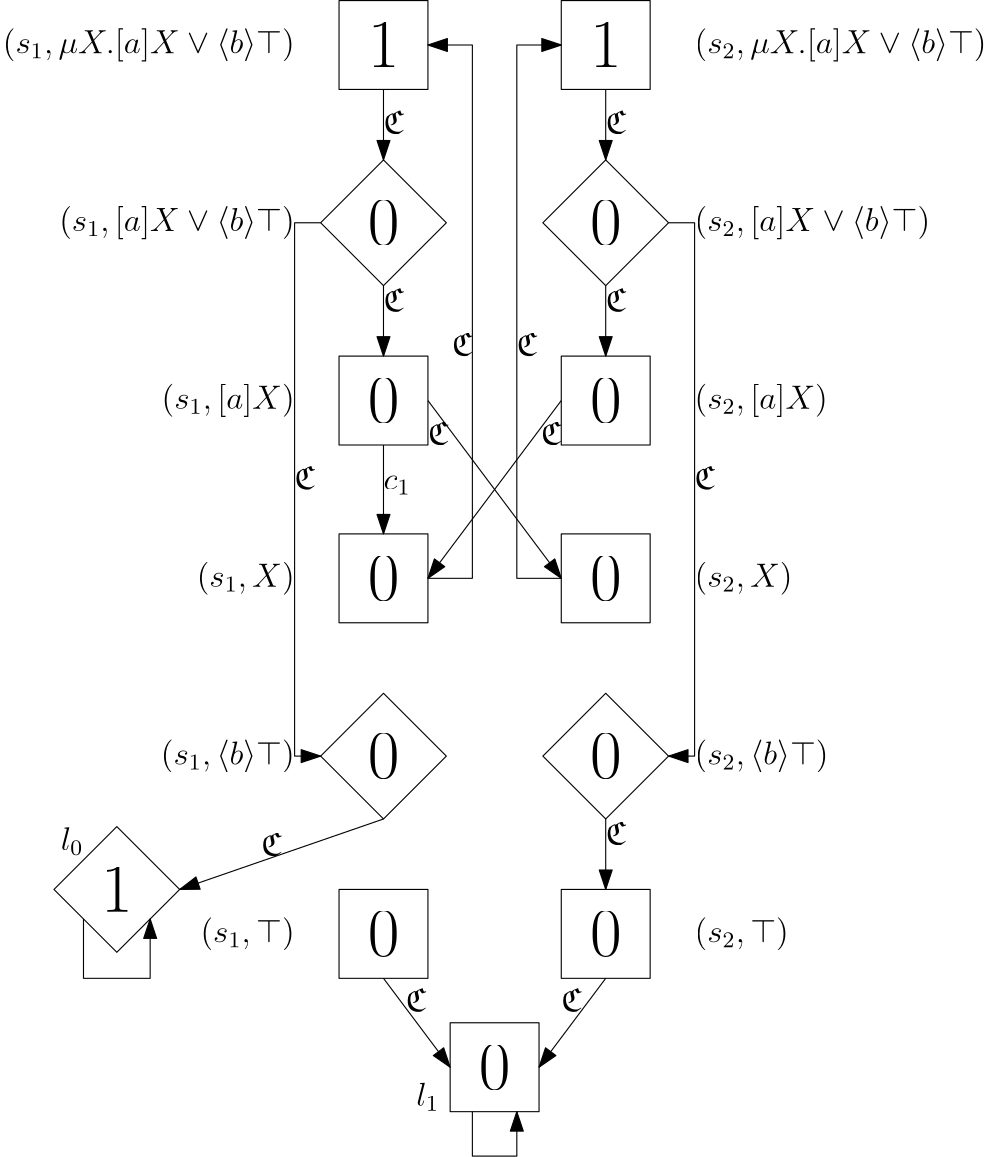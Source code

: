 <?xml version="1.0"?>
<!DOCTYPE ipe SYSTEM "ipe.dtd">
<ipe version="70206" creator="Ipe 7.2.7">
<info created="D:20190513152140" modified="D:20190514170819"/>
<preamble>\usepackage{amsfonts}</preamble>
<ipestyle name="basic">
<symbol name="arrow/arc(spx)">
<path stroke="sym-stroke" fill="sym-stroke" pen="sym-pen">
0 0 m
-1 0.333 l
-1 -0.333 l
h
</path>
</symbol>
<symbol name="arrow/farc(spx)">
<path stroke="sym-stroke" fill="white" pen="sym-pen">
0 0 m
-1 0.333 l
-1 -0.333 l
h
</path>
</symbol>
<symbol name="arrow/ptarc(spx)">
<path stroke="sym-stroke" fill="sym-stroke" pen="sym-pen">
0 0 m
-1 0.333 l
-0.8 0 l
-1 -0.333 l
h
</path>
</symbol>
<symbol name="arrow/fptarc(spx)">
<path stroke="sym-stroke" fill="white" pen="sym-pen">
0 0 m
-1 0.333 l
-0.8 0 l
-1 -0.333 l
h
</path>
</symbol>
<symbol name="mark/circle(sx)" transformations="translations">
<path fill="sym-stroke">
0.6 0 0 0.6 0 0 e
0.4 0 0 0.4 0 0 e
</path>
</symbol>
<symbol name="mark/disk(sx)" transformations="translations">
<path fill="sym-stroke">
0.6 0 0 0.6 0 0 e
</path>
</symbol>
<symbol name="mark/fdisk(sfx)" transformations="translations">
<group>
<path fill="sym-fill">
0.5 0 0 0.5 0 0 e
</path>
<path fill="sym-stroke" fillrule="eofill">
0.6 0 0 0.6 0 0 e
0.4 0 0 0.4 0 0 e
</path>
</group>
</symbol>
<symbol name="mark/box(sx)" transformations="translations">
<path fill="sym-stroke" fillrule="eofill">
-0.6 -0.6 m
0.6 -0.6 l
0.6 0.6 l
-0.6 0.6 l
h
-0.4 -0.4 m
0.4 -0.4 l
0.4 0.4 l
-0.4 0.4 l
h
</path>
</symbol>
<symbol name="mark/square(sx)" transformations="translations">
<path fill="sym-stroke">
-0.6 -0.6 m
0.6 -0.6 l
0.6 0.6 l
-0.6 0.6 l
h
</path>
</symbol>
<symbol name="mark/fsquare(sfx)" transformations="translations">
<group>
<path fill="sym-fill">
-0.5 -0.5 m
0.5 -0.5 l
0.5 0.5 l
-0.5 0.5 l
h
</path>
<path fill="sym-stroke" fillrule="eofill">
-0.6 -0.6 m
0.6 -0.6 l
0.6 0.6 l
-0.6 0.6 l
h
-0.4 -0.4 m
0.4 -0.4 l
0.4 0.4 l
-0.4 0.4 l
h
</path>
</group>
</symbol>
<symbol name="mark/cross(sx)" transformations="translations">
<group>
<path fill="sym-stroke">
-0.43 -0.57 m
0.57 0.43 l
0.43 0.57 l
-0.57 -0.43 l
h
</path>
<path fill="sym-stroke">
-0.43 0.57 m
0.57 -0.43 l
0.43 -0.57 l
-0.57 0.43 l
h
</path>
</group>
</symbol>
<symbol name="arrow/fnormal(spx)">
<path stroke="sym-stroke" fill="white" pen="sym-pen">
0 0 m
-1 0.333 l
-1 -0.333 l
h
</path>
</symbol>
<symbol name="arrow/pointed(spx)">
<path stroke="sym-stroke" fill="sym-stroke" pen="sym-pen">
0 0 m
-1 0.333 l
-0.8 0 l
-1 -0.333 l
h
</path>
</symbol>
<symbol name="arrow/fpointed(spx)">
<path stroke="sym-stroke" fill="white" pen="sym-pen">
0 0 m
-1 0.333 l
-0.8 0 l
-1 -0.333 l
h
</path>
</symbol>
<symbol name="arrow/linear(spx)">
<path stroke="sym-stroke" pen="sym-pen">
-1 0.333 m
0 0 l
-1 -0.333 l
</path>
</symbol>
<symbol name="arrow/fdouble(spx)">
<path stroke="sym-stroke" fill="white" pen="sym-pen">
0 0 m
-1 0.333 l
-1 -0.333 l
h
-1 0 m
-2 0.333 l
-2 -0.333 l
h
</path>
</symbol>
<symbol name="arrow/double(spx)">
<path stroke="sym-stroke" fill="sym-stroke" pen="sym-pen">
0 0 m
-1 0.333 l
-1 -0.333 l
h
-1 0 m
-2 0.333 l
-2 -0.333 l
h
</path>
</symbol>
<pen name="heavier" value="0.8"/>
<pen name="fat" value="1.2"/>
<pen name="ultrafat" value="2"/>
<symbolsize name="large" value="5"/>
<symbolsize name="small" value="2"/>
<symbolsize name="tiny" value="1.1"/>
<arrowsize name="large" value="10"/>
<arrowsize name="small" value="5"/>
<arrowsize name="tiny" value="3"/>
<color name="red" value="1 0 0"/>
<color name="green" value="0 1 0"/>
<color name="blue" value="0 0 1"/>
<color name="yellow" value="1 1 0"/>
<color name="orange" value="1 0.647 0"/>
<color name="gold" value="1 0.843 0"/>
<color name="purple" value="0.627 0.125 0.941"/>
<color name="gray" value="0.745"/>
<color name="brown" value="0.647 0.165 0.165"/>
<color name="navy" value="0 0 0.502"/>
<color name="pink" value="1 0.753 0.796"/>
<color name="seagreen" value="0.18 0.545 0.341"/>
<color name="turquoise" value="0.251 0.878 0.816"/>
<color name="violet" value="0.933 0.51 0.933"/>
<color name="darkblue" value="0 0 0.545"/>
<color name="darkcyan" value="0 0.545 0.545"/>
<color name="darkgray" value="0.663"/>
<color name="darkgreen" value="0 0.392 0"/>
<color name="darkmagenta" value="0.545 0 0.545"/>
<color name="darkorange" value="1 0.549 0"/>
<color name="darkred" value="0.545 0 0"/>
<color name="lightblue" value="0.678 0.847 0.902"/>
<color name="lightcyan" value="0.878 1 1"/>
<color name="lightgray" value="0.827"/>
<color name="lightgreen" value="0.565 0.933 0.565"/>
<color name="lightyellow" value="1 1 0.878"/>
<dashstyle name="dashed" value="[4] 0"/>
<dashstyle name="dotted" value="[1 3] 0"/>
<dashstyle name="dash dotted" value="[4 2 1 2] 0"/>
<dashstyle name="dash dot dotted" value="[4 2 1 2 1 2] 0"/>
<textsize name="large" value="\large"/>
<textsize name="Large" value="\Large"/>
<textsize name="LARGE" value="\LARGE"/>
<textsize name="huge" value="\huge"/>
<textsize name="Huge" value="\Huge"/>
<textsize name="small" value="\small"/>
<textsize name="footnote" value="\footnotesize"/>
<textsize name="tiny" value="\tiny"/>
<textstyle name="center" begin="\begin{center}" end="\end{center}"/>
<textstyle name="itemize" begin="\begin{itemize}" end="\end{itemize}"/>
<textstyle name="item" begin="\begin{itemize}\item{}" end="\end{itemize}"/>
<gridsize name="4 pts" value="4"/>
<gridsize name="8 pts (~3 mm)" value="8"/>
<gridsize name="16 pts (~6 mm)" value="16"/>
<gridsize name="32 pts (~12 mm)" value="32"/>
<gridsize name="10 pts (~3.5 mm)" value="10"/>
<gridsize name="20 pts (~7 mm)" value="20"/>
<gridsize name="14 pts (~5 mm)" value="14"/>
<gridsize name="28 pts (~10 mm)" value="28"/>
<gridsize name="56 pts (~20 mm)" value="56"/>
<anglesize name="90 deg" value="90"/>
<anglesize name="60 deg" value="60"/>
<anglesize name="45 deg" value="45"/>
<anglesize name="30 deg" value="30"/>
<anglesize name="22.5 deg" value="22.5"/>
<opacity name="10%" value="0.1"/>
<opacity name="30%" value="0.3"/>
<opacity name="50%" value="0.5"/>
<opacity name="75%" value="0.75"/>
<tiling name="falling" angle="-60" step="4" width="1"/>
<tiling name="rising" angle="30" step="4" width="1"/>
</ipestyle>
<page>
<layer name="alpha"/>
<view layers="alpha" active="alpha"/>
<path layer="alpha" matrix="1 0 0 1 64 0" stroke="black">
64 800 m
64 768 l
96 768 l
96 800 l
h
</path>
<text matrix="1 0 0 1 64 0" transformations="translations" pos="80 784" stroke="black" type="label" width="11.368" height="15.978" depth="0" halign="center" valign="center" size="Huge">1</text>
<path matrix="0.707107 -0.707107 0.707107 0.707107 -466.94 222.197" stroke="black">
64 800 m
64 768 l
96 768 l
96 800 l
h
</path>
<text matrix="1 0 0 1 64 0" transformations="translations" pos="80 720" stroke="black" type="label" width="11.368" height="15.978" depth="0" halign="center" valign="center" size="Huge">0</text>
<text matrix="1 0 0 1 48 -16" transformations="translations" pos="64 800" stroke="black" type="label" width="105.055" height="8.965" depth="2.99" halign="right" valign="center" size="large" style="math">(s_1, \mu X.[a]X \vee \langle b \rangle \top)</text>
<text matrix="1 0 0 1 48 -80" transformations="translations" pos="64 800" stroke="black" type="label" width="84.756" height="8.965" depth="2.99" halign="right" valign="center" size="large" style="math">(s_1, [a]X \vee \langle b \rangle \top)</text>
<path matrix="1 0 0 1 64 -128" stroke="black">
64 800 m
64 768 l
96 768 l
96 800 l
h
</path>
<text matrix="1 0 0 1 64 -128" transformations="translations" pos="80 784" stroke="black" type="label" width="11.368" height="15.978" depth="0" halign="center" valign="center" size="Huge">0</text>
<text matrix="1 0 0 1 48 -144" transformations="translations" pos="64 800" stroke="black" type="label" width="47.898" height="8.965" depth="2.99" halign="right" valign="center" size="large" style="math">(s_1, [a]X)</text>
<path matrix="1 0 0 1 64 -192" stroke="black">
64 800 m
64 768 l
96 768 l
96 800 l
h
</path>
<text matrix="1 0 0 1 64 -192" transformations="translations" pos="80 784" stroke="black" type="label" width="11.368" height="15.978" depth="0" halign="center" valign="center" size="Huge">0</text>
<text matrix="1 0 0 1 48 -208" transformations="translations" pos="64 800" stroke="black" type="label" width="35.25" height="8.965" depth="2.99" halign="right" valign="center" size="large" style="math">(s_1, X)</text>
<path matrix="0.707107 -0.707107 0.707107 0.707107 -466.94 30.197" stroke="black">
64 800 m
64 768 l
96 768 l
96 800 l
h
</path>
<text matrix="1 0 0 1 64 -192" transformations="translations" pos="80 720" stroke="black" type="label" width="11.368" height="15.978" depth="0" halign="center" valign="center" size="Huge">0</text>
<text matrix="1 0 0 1 48 -272" transformations="translations" pos="64 800" stroke="black" type="label" width="48.169" height="8.965" depth="2.99" halign="right" valign="center" size="large" style="math">(s_1, \langle b \rangle \top)</text>
<path matrix="1 0 0 1 64 -320" stroke="black">
64 800 m
64 768 l
96 768 l
96 800 l
h
</path>
<text matrix="1 0 0 1 64 -320" transformations="translations" pos="80 784" stroke="black" type="label" width="11.368" height="15.978" depth="0" halign="center" valign="center" size="Huge">0</text>
<text matrix="1 0 0 1 48 -336" transformations="translations" pos="64 800" stroke="black" type="label" width="33.894" height="8.965" depth="2.99" halign="right" valign="center" size="large" style="math">(s_1, \top)</text>
<path stroke="black" arrow="normal/normal">
144 768 m
144 742.627 l
</path>
<path stroke="black" arrow="normal/normal">
144 697.373 m
144 672 l
</path>
<path stroke="black" arrow="normal/normal">
121.373 720 m
112 720 l
112 528 l
121.373 528 l
</path>
<text matrix="1 0 0 1 192 -16" transformations="translations" pos="64 800" stroke="black" type="label" width="105.055" height="8.965" depth="2.99" valign="center" size="large" style="math">(s_2, \mu X.[a]X \vee \langle b \rangle \top)</text>
<text matrix="1 0 0 1 192 -80" transformations="translations" pos="64 800" stroke="black" type="label" width="84.756" height="8.965" depth="2.99" valign="center" size="large" style="math">(s_2, [a]X \vee \langle b \rangle \top)</text>
<text matrix="1 0 0 1 192 -144" transformations="translations" pos="64 800" stroke="black" type="label" width="47.898" height="8.965" depth="2.99" valign="center" size="large" style="math">(s_2, [a]X)</text>
<text matrix="1 0 0 1 192 -208" transformations="translations" pos="64 800" stroke="black" type="label" width="35.25" height="8.965" depth="2.99" valign="center" size="large" style="math">(s_2, X)</text>
<text matrix="1 0 0 1 192 -272" transformations="translations" pos="64 800" stroke="black" type="label" width="48.169" height="8.965" depth="2.99" valign="center" size="large" style="math">(s_2, \langle b \rangle \top)</text>
<text matrix="1 0 0 1 192 -336" transformations="translations" pos="64 800" stroke="black" type="label" width="33.894" height="8.965" depth="2.99" valign="center" size="large" style="math">(s_2, \top)</text>
<path matrix="1 0 0 1 144 0" stroke="black">
64 800 m
64 768 l
96 768 l
96 800 l
h
</path>
<text matrix="1 0 0 1 144 0" transformations="translations" pos="80 784" stroke="black" type="label" width="11.368" height="15.978" depth="0" halign="center" valign="center" size="Huge">1</text>
<path matrix="0.707107 -0.707107 0.707107 0.707107 -386.94 222.197" stroke="black">
64 800 m
64 768 l
96 768 l
96 800 l
h
</path>
<text matrix="1 0 0 1 144 0" transformations="translations" pos="80 720" stroke="black" type="label" width="11.368" height="15.978" depth="0" halign="center" valign="center" size="Huge">0</text>
<path matrix="1 0 0 1 144 -128" stroke="black">
64 800 m
64 768 l
96 768 l
96 800 l
h
</path>
<text matrix="1 0 0 1 144 -128" transformations="translations" pos="80 784" stroke="black" type="label" width="11.368" height="15.978" depth="0" halign="center" valign="center" size="Huge">0</text>
<path matrix="1 0 0 1 144 -192" stroke="black">
64 800 m
64 768 l
96 768 l
96 800 l
h
</path>
<text matrix="1 0 0 1 144 -192" transformations="translations" pos="80 784" stroke="black" type="label" width="11.368" height="15.978" depth="0" halign="center" valign="center" size="Huge">0</text>
<path matrix="0.707107 -0.707107 0.707107 0.707107 -386.94 30.197" stroke="black">
64 800 m
64 768 l
96 768 l
96 800 l
h
</path>
<text matrix="1 0 0 1 144 -192" transformations="translations" pos="80 720" stroke="black" type="label" width="11.368" height="15.978" depth="0" halign="center" valign="center" size="Huge">0</text>
<path matrix="1 0 0 1 144 -320" stroke="black">
64 800 m
64 768 l
96 768 l
96 800 l
h
</path>
<text matrix="1 0 0 1 144 -320" transformations="translations" pos="80 784" stroke="black" type="label" width="11.368" height="15.978" depth="0" halign="center" valign="center" size="Huge">0</text>
<path matrix="1 0 0 1 80 0" stroke="black" arrow="normal/normal">
144 768 m
144 742.627 l
</path>
<path matrix="1 0 0 1 80 0" stroke="black" arrow="normal/normal">
144 697.373 m
144 672 l
</path>
<path stroke="black" arrow="normal/normal">
246.628 720 m
256 720 l
256 528 l
246.628 528 l
</path>
<path stroke="black" arrow="normal/normal">
144 640 m
144 608 l
</path>
<text transformations="translations" pos="144 624" stroke="black" type="label" width="9.77" height="5.151" depth="1.79" valign="baseline" size="large" style="math">c_1</text>
<path stroke="black" arrow="normal/normal">
160 656 m
208 592 l
</path>
<path stroke="black" arrow="normal/normal">
160 592 m
176 592 l
176 784 l
160 784 l
</path>
<path stroke="black" arrow="normal/normal">
208 592 m
192 592 l
192 784 l
208 784 l
</path>
<path stroke="black" arrow="normal/normal">
224 505.373 m
224 480 l
</path>
<path stroke="black" arrow="normal/normal">
208 656 m
160 592 l
</path>
<text transformations="translations" pos="144 752" stroke="black" type="label" width="7.323" height="8.266" depth="0" valign="baseline" size="large" style="math">\mathfrak{C}</text>
<text matrix="1 0 0 1 80 0" transformations="translations" pos="144 752" stroke="black" type="label" width="7.323" height="8.266" depth="0" valign="baseline" size="large" style="math">\mathfrak{C}</text>
<text matrix="1 0 0 1 0 -64" transformations="translations" pos="144 752" stroke="black" type="label" width="7.323" height="8.266" depth="0" valign="baseline" size="large" style="math">\mathfrak{C}</text>
<text matrix="1 0 0 1 -32 -128" transformations="translations" pos="144 752" stroke="black" type="label" width="7.323" height="8.266" depth="0" valign="baseline" size="large" style="math">\mathfrak{C}</text>
<text matrix="1 0 0 1 112 -128" transformations="translations" pos="144 752" stroke="black" type="label" width="7.323" height="8.266" depth="0" valign="baseline" size="large" style="math">\mathfrak{C}</text>
<text matrix="1 0 0 1 32 -80" transformations="translations" pos="144 752" stroke="black" type="label" width="7.323" height="8.266" depth="0" halign="right" valign="baseline" size="large" style="math">\mathfrak{C}</text>
<text matrix="1 0 0 1 48 -80" transformations="translations" pos="144 752" stroke="black" type="label" width="7.323" height="8.266" depth="0" valign="baseline" size="large" style="math">\mathfrak{C}</text>
<text matrix="1 0 0 1 16 -112" transformations="translations" pos="144 752" stroke="black" type="label" width="7.323" height="8.266" depth="0" valign="baseline" size="large" style="math">\mathfrak{C}</text>
<text matrix="1 0 0 1 64 -112" transformations="translations" pos="144 752" stroke="black" type="label" width="7.323" height="8.266" depth="0" halign="right" valign="baseline" size="large" style="math">\mathfrak{C}</text>
<text matrix="1 0 0 1 80 -256" transformations="translations" pos="144 752" stroke="black" type="label" width="7.323" height="8.266" depth="0" valign="baseline" size="large" style="math">\mathfrak{C}</text>
<text matrix="1 0 0 1 80 -64" transformations="translations" pos="144 752" stroke="black" type="label" width="7.323" height="8.266" depth="0" valign="baseline" size="large" style="math">\mathfrak{C}</text>
<path matrix="0.707107 -0.707107 0.707107 0.707107 -562.94 -17.803" stroke="black">
64 800 m
64 768 l
96 768 l
96 800 l
h
</path>
<text matrix="1 0 0 1 -32 -240" transformations="translations" pos="80 720" stroke="black" type="label" width="11.368" height="15.978" depth="0" halign="center" valign="center" size="Huge">1</text>
<path stroke="black" arrow="normal/normal">
36 469.373 m
36 448 l
60 448 l
60 469.372 l
</path>
<path stroke="black" arrow="normal/normal">
144 505.373 m
70.6279 480 l
</path>
<text matrix="1 0 0 1 -44 -260" transformations="translations" pos="144 752" stroke="black" type="label" width="7.323" height="8.266" depth="0" valign="baseline" size="large" style="math">\mathfrak{C}</text>
<path matrix="1 0 0 1 104 -368" stroke="black">
64 800 m
64 768 l
96 768 l
96 800 l
h
</path>
<text matrix="1 0 0 1 104 -368" transformations="translations" pos="80 784" stroke="black" type="label" width="11.368" height="15.978" depth="0" halign="center" valign="center" size="Huge">0</text>
<text matrix="1 0 0 1 -28.0004 -302.628" transformations="translations" pos="64 800" stroke="black" type="label" width="8.219" height="8.305" depth="1.79" halign="right" valign="center" size="large" style="math">l_0</text>
<text matrix="1 0 0 1 99.9996 -394.628" transformations="translations" pos="64 800" stroke="black" type="label" width="8.219" height="8.305" depth="1.79" halign="right" valign="center" size="large" style="math">l_1</text>
<path stroke="black" arrow="normal/normal">
144 448 m
168 416 l
</path>
<path stroke="black" arrow="normal/normal">
224 448 m
200 416 l
</path>
<text matrix="1 0 0 1 8 -316" transformations="translations" pos="144 752" stroke="black" type="label" width="7.323" height="8.266" depth="0" valign="baseline" size="large" style="math">\mathfrak{C}</text>
<text matrix="1 0 0 1 64 -316" transformations="translations" pos="144 752" stroke="black" type="label" width="7.323" height="8.266" depth="0" valign="baseline" size="large" style="math">\mathfrak{C}</text>
<path stroke="black" arrow="normal/normal">
176 400 m
176 384 l
192 384 l
192 400 l
</path>
</page>
</ipe>

